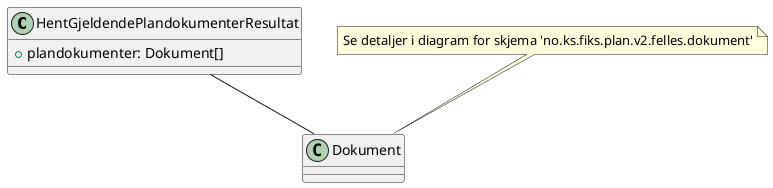 @startuml

class HentGjeldendePlandokumenterResultat {
    +plandokumenter: Dokument[]
}

HentGjeldendePlandokumenterResultat -- Dokument

note top of Dokument : Se detaljer i diagram for skjema 'no.ks.fiks.plan.v2.felles.dokument'

@enduml